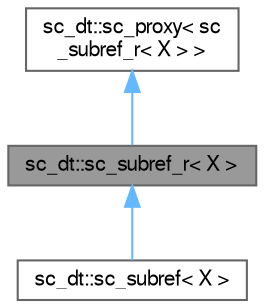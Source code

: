 digraph "sc_dt::sc_subref_r&lt; X &gt;"
{
 // LATEX_PDF_SIZE
  bgcolor="transparent";
  edge [fontname=FreeSans,fontsize=10,labelfontname=FreeSans,labelfontsize=10];
  node [fontname=FreeSans,fontsize=10,shape=box,height=0.2,width=0.4];
  Node1 [id="Node000001",label="sc_dt::sc_subref_r\< X \>",height=0.2,width=0.4,color="gray40", fillcolor="grey60", style="filled", fontcolor="black",tooltip=" "];
  Node2 -> Node1 [id="edge1_Node000001_Node000002",dir="back",color="steelblue1",style="solid",tooltip=" "];
  Node2 [id="Node000002",label="sc_dt::sc_proxy\< sc\l_subref_r\< X \> \>",height=0.2,width=0.4,color="gray40", fillcolor="white", style="filled",URL="$a01625.html",tooltip=" "];
  Node1 -> Node3 [id="edge2_Node000001_Node000003",dir="back",color="steelblue1",style="solid",tooltip=" "];
  Node3 [id="Node000003",label="sc_dt::sc_subref\< X \>",height=0.2,width=0.4,color="gray40", fillcolor="white", style="filled",URL="$a01581.html",tooltip=" "];
}
